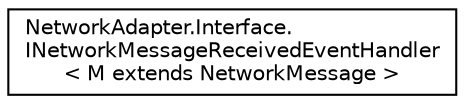 digraph "Graphical Class Hierarchy"
{
  edge [fontname="Helvetica",fontsize="10",labelfontname="Helvetica",labelfontsize="10"];
  node [fontname="Helvetica",fontsize="10",shape=record];
  rankdir="LR";
  Node1 [label="NetworkAdapter.Interface.\lINetworkMessageReceivedEventHandler\l\< M extends NetworkMessage \>",height=0.2,width=0.4,color="black", fillcolor="white", style="filled",URL="$interface_network_adapter_1_1_interface_1_1_i_network_message_received_event_handler_3_01_m_01extends_01_network_message_01_4.html"];
}
